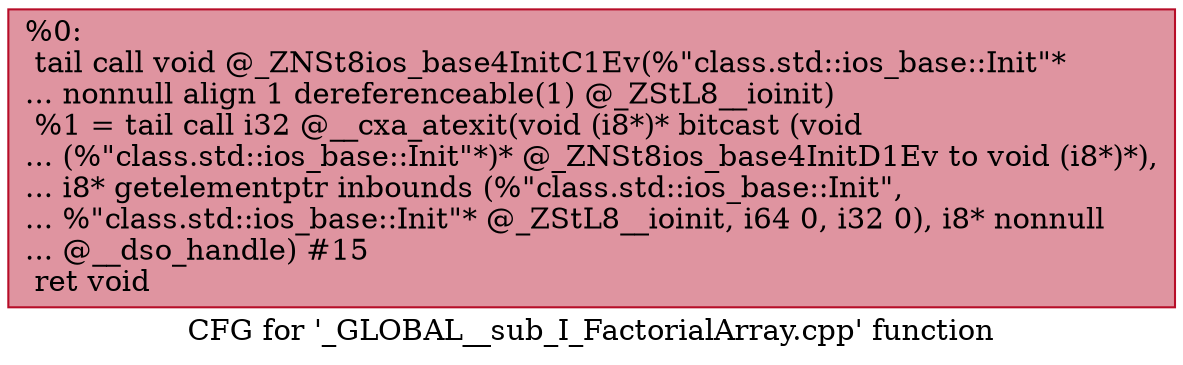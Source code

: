digraph "CFG for '_GLOBAL__sub_I_FactorialArray.cpp' function" {
	label="CFG for '_GLOBAL__sub_I_FactorialArray.cpp' function";

	Node0x55ce00c13670 [shape=record,color="#b70d28ff", style=filled, fillcolor="#b70d2870",label="{%0:\l  tail call void @_ZNSt8ios_base4InitC1Ev(%\"class.std::ios_base::Init\"*\l... nonnull align 1 dereferenceable(1) @_ZStL8__ioinit)\l  %1 = tail call i32 @__cxa_atexit(void (i8*)* bitcast (void\l... (%\"class.std::ios_base::Init\"*)* @_ZNSt8ios_base4InitD1Ev to void (i8*)*),\l... i8* getelementptr inbounds (%\"class.std::ios_base::Init\",\l... %\"class.std::ios_base::Init\"* @_ZStL8__ioinit, i64 0, i32 0), i8* nonnull\l... @__dso_handle) #15\l  ret void\l}"];
}
